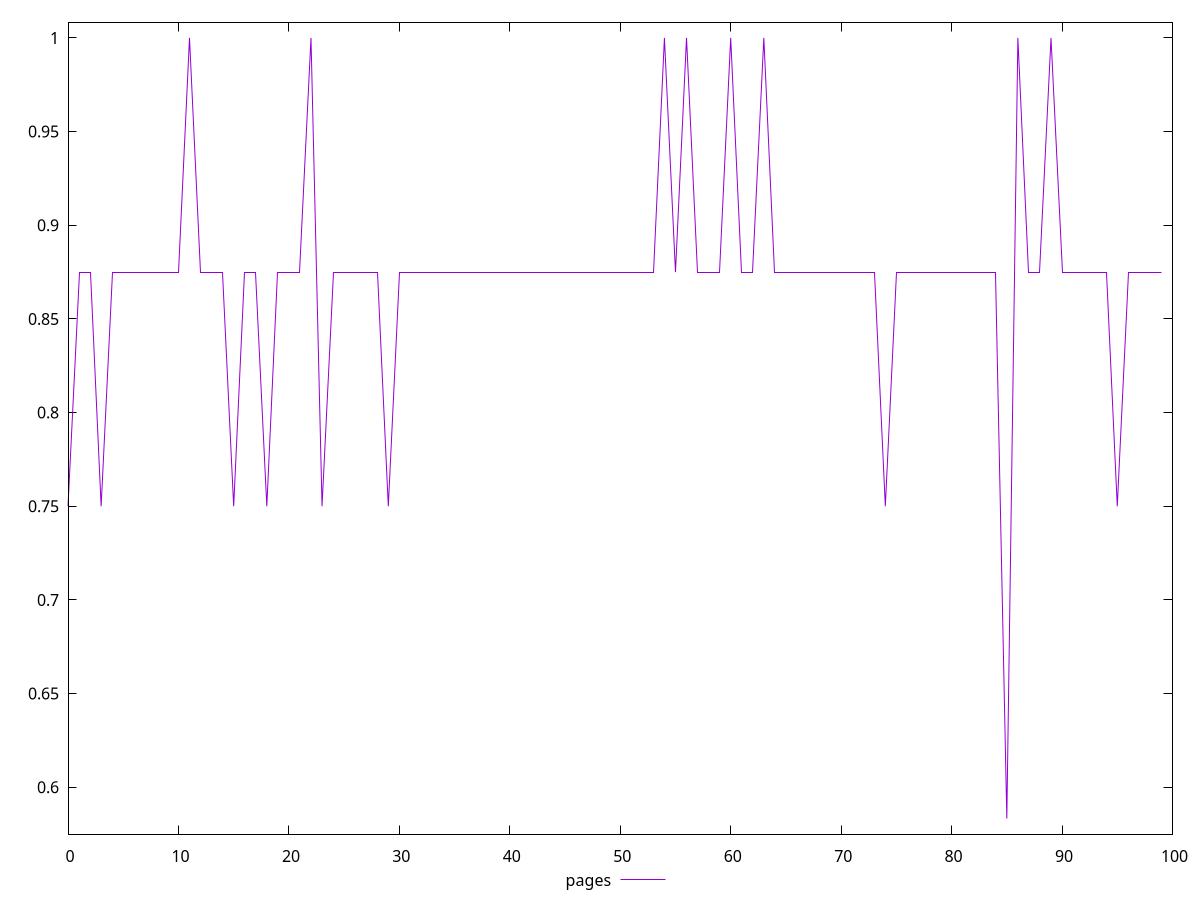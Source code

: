 $_pages <<EOF
0.75
0.875
0.875
0.75
0.875
0.875
0.875
0.875
0.875
0.875
0.875
1
0.875
0.875
0.875
0.75
0.875
0.875
0.75
0.875
0.875
0.875
1
0.75
0.875
0.875
0.875
0.875
0.875
0.75
0.875
0.875
0.875
0.875
0.875
0.875
0.875
0.875
0.875
0.875
0.875
0.875
0.875
0.875
0.875
0.875
0.875
0.875
0.875
0.875
0.875
0.875
0.875
0.875
1
0.875
1
0.875
0.875
0.875
1
0.875
0.875
1
0.875
0.875
0.875
0.875
0.875
0.875
0.875
0.875
0.875
0.875
0.75
0.875
0.875
0.875
0.875
0.875
0.875
0.875
0.875
0.875
0.875
0.5833333333333334
1
0.875
0.875
1
0.875
0.875
0.875
0.875
0.875
0.75
0.875
0.875
0.875
0.875
EOF
set key outside below
set terminal pngcairo
set output "report_00006_2020-11-02T20-21-41.718Z/unused-css-rules/pages//score.png"
set yrange [0.5750000000000001:1.0083333333333333]
plot $_pages title "pages" with line ,